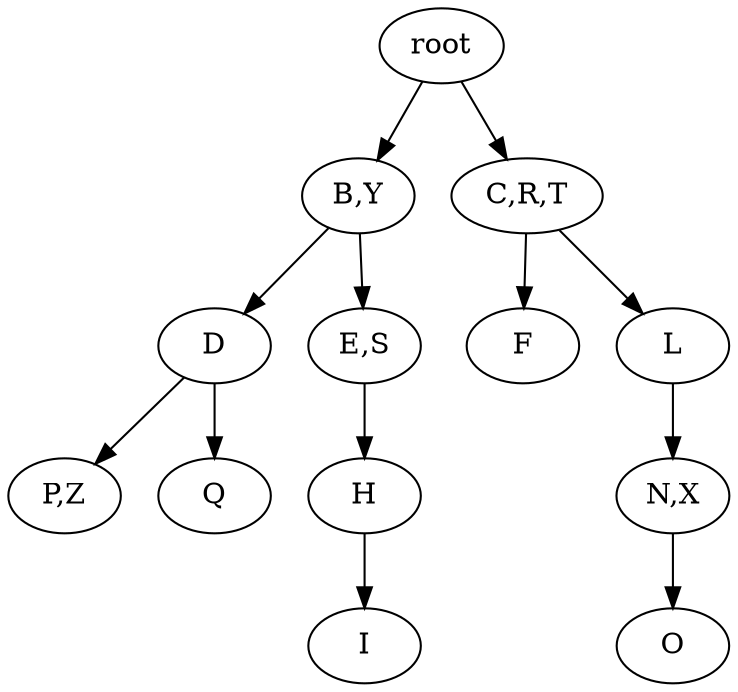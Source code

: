 strict digraph G {
	graph [name=G];
	0	 [label=root];
	2	 [label="B,Y"];
	0 -> 2;
	3	 [label="C,R,T"];
	0 -> 3;
	4	 [label=D];
	2 -> 4;
	5	 [label="E,S"];
	2 -> 5;
	6	 [label=F];
	3 -> 6;
	10	 [label=L];
	3 -> 10;
	14	 [label="P,Z"];
	4 -> 14;
	15	 [label=Q];
	4 -> 15;
	8	 [label=H];
	5 -> 8;
	9	 [label=I];
	8 -> 9;
	12	 [label="N,X"];
	10 -> 12;
	13	 [label=O];
	12 -> 13;
}

